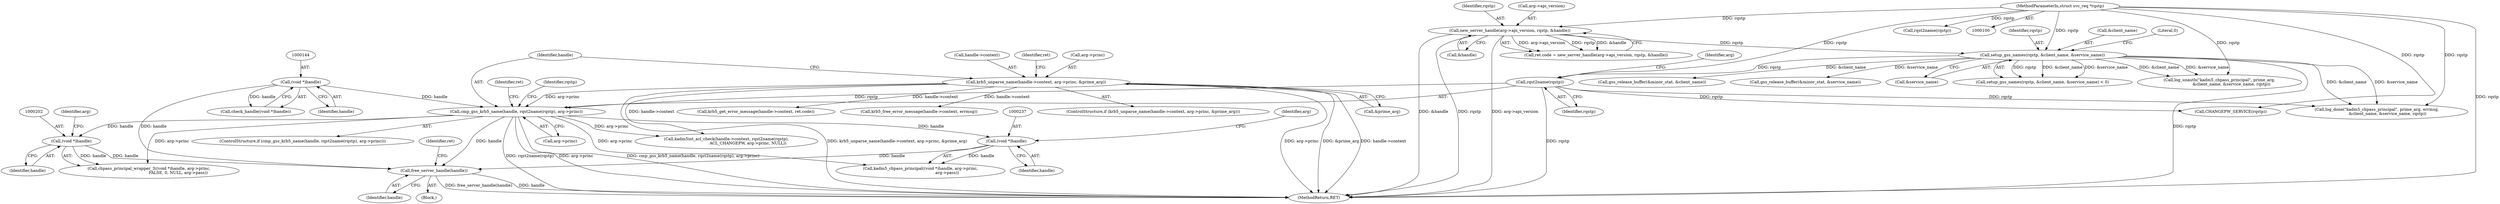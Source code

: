 digraph "0_krb5_83ed75feba32e46f736fcce0d96a0445f29b96c2_0@API" {
"1000313" [label="(Call,free_server_handle(handle))"];
"1000201" [label="(Call,(void *)handle)"];
"1000188" [label="(Call,cmp_gss_krb5_name(handle, rqst2name(rqstp), arg->princ))"];
"1000143" [label="(Call,(void *)handle)"];
"1000190" [label="(Call,rqst2name(rqstp))"];
"1000156" [label="(Call,setup_gss_names(rqstp, &client_name, &service_name))"];
"1000129" [label="(Call,new_server_handle(arg->api_version, rqstp, &handle))"];
"1000102" [label="(MethodParameterIn,struct svc_req *rqstp)"];
"1000171" [label="(Call,krb5_unparse_name(handle->context, arg->princ, &prime_arg))"];
"1000236" [label="(Call,(void *)handle)"];
"1000133" [label="(Identifier,rqstp)"];
"1000143" [label="(Call,(void *)handle)"];
"1000190" [label="(Call,rqst2name(rqstp))"];
"1000192" [label="(Call,arg->princ)"];
"1000156" [label="(Call,setup_gss_names(rqstp, &client_name, &service_name))"];
"1000275" [label="(Call,krb5_get_error_message(handle->context, ret.code))"];
"1000218" [label="(Identifier,rqstp)"];
"1000313" [label="(Call,free_server_handle(handle))"];
"1000200" [label="(Call,chpass_principal_wrapper_3((void *)handle, arg->princ,\n                                              FALSE, 0, NULL, arg->pass))"];
"1000134" [label="(Call,&handle)"];
"1000203" [label="(Identifier,handle)"];
"1000295" [label="(Call,krb5_free_error_message(handle->context, errmsg))"];
"1000314" [label="(Identifier,handle)"];
"1000155" [label="(Call,setup_gss_names(rqstp, &client_name, &service_name) < 0)"];
"1000125" [label="(Call,ret.code = new_server_handle(arg->api_version, rqstp, &handle))"];
"1000247" [label="(Call,log_unauth(\"kadm5_chpass_principal\", prime_arg,\n                   &client_name, &service_name, rqstp))"];
"1000198" [label="(Identifier,ret)"];
"1000142" [label="(Call,check_handle((void *)handle))"];
"1000191" [label="(Identifier,rqstp)"];
"1000162" [label="(Literal,0)"];
"1000187" [label="(ControlStructure,if (cmp_gss_krb5_name(handle, rqst2name(rqstp), arg->princ)))"];
"1000219" [label="(Call,kadm5int_acl_check(handle->context, rqst2name(rqstp),\n                                  ACL_CHANGEPW, arg->princ, NULL))"];
"1000145" [label="(Identifier,handle)"];
"1000171" [label="(Call,krb5_unparse_name(handle->context, arg->princ, &prime_arg))"];
"1000217" [label="(Call,CHANGEPW_SERVICE(rqstp))"];
"1000129" [label="(Call,new_server_handle(arg->api_version, rqstp, &handle))"];
"1000157" [label="(Identifier,rqstp)"];
"1000183" [label="(Identifier,ret)"];
"1000240" [label="(Identifier,arg)"];
"1000178" [label="(Call,&prime_arg)"];
"1000130" [label="(Call,arg->api_version)"];
"1000205" [label="(Identifier,arg)"];
"1000201" [label="(Call,(void *)handle)"];
"1000236" [label="(Call,(void *)handle)"];
"1000318" [label="(MethodReturn,RET)"];
"1000189" [label="(Identifier,handle)"];
"1000170" [label="(ControlStructure,if (krb5_unparse_name(handle->context, arg->princ, &prime_arg)))"];
"1000103" [label="(Block,)"];
"1000235" [label="(Call,kadm5_chpass_principal((void *)handle, arg->princ,\n                                          arg->pass))"];
"1000282" [label="(Call,log_done(\"kadm5_chpass_principal\", prime_arg, errmsg,\n                 &client_name, &service_name, rqstp))"];
"1000158" [label="(Call,&client_name)"];
"1000175" [label="(Call,arg->princ)"];
"1000102" [label="(MethodParameterIn,struct svc_req *rqstp)"];
"1000238" [label="(Identifier,handle)"];
"1000303" [label="(Call,gss_release_buffer(&minor_stat, &client_name))"];
"1000223" [label="(Call,rqst2name(rqstp))"];
"1000317" [label="(Identifier,ret)"];
"1000308" [label="(Call,gss_release_buffer(&minor_stat, &service_name))"];
"1000188" [label="(Call,cmp_gss_krb5_name(handle, rqst2name(rqstp), arg->princ))"];
"1000172" [label="(Call,handle->context)"];
"1000160" [label="(Call,&service_name)"];
"1000193" [label="(Identifier,arg)"];
"1000313" -> "1000103"  [label="AST: "];
"1000313" -> "1000314"  [label="CFG: "];
"1000314" -> "1000313"  [label="AST: "];
"1000317" -> "1000313"  [label="CFG: "];
"1000313" -> "1000318"  [label="DDG: free_server_handle(handle)"];
"1000313" -> "1000318"  [label="DDG: handle"];
"1000201" -> "1000313"  [label="DDG: handle"];
"1000143" -> "1000313"  [label="DDG: handle"];
"1000236" -> "1000313"  [label="DDG: handle"];
"1000188" -> "1000313"  [label="DDG: handle"];
"1000201" -> "1000200"  [label="AST: "];
"1000201" -> "1000203"  [label="CFG: "];
"1000202" -> "1000201"  [label="AST: "];
"1000203" -> "1000201"  [label="AST: "];
"1000205" -> "1000201"  [label="CFG: "];
"1000201" -> "1000200"  [label="DDG: handle"];
"1000188" -> "1000201"  [label="DDG: handle"];
"1000188" -> "1000187"  [label="AST: "];
"1000188" -> "1000192"  [label="CFG: "];
"1000189" -> "1000188"  [label="AST: "];
"1000190" -> "1000188"  [label="AST: "];
"1000192" -> "1000188"  [label="AST: "];
"1000198" -> "1000188"  [label="CFG: "];
"1000218" -> "1000188"  [label="CFG: "];
"1000188" -> "1000318"  [label="DDG: cmp_gss_krb5_name(handle, rqst2name(rqstp), arg->princ)"];
"1000188" -> "1000318"  [label="DDG: rqst2name(rqstp)"];
"1000188" -> "1000318"  [label="DDG: arg->princ"];
"1000143" -> "1000188"  [label="DDG: handle"];
"1000190" -> "1000188"  [label="DDG: rqstp"];
"1000171" -> "1000188"  [label="DDG: arg->princ"];
"1000188" -> "1000200"  [label="DDG: arg->princ"];
"1000188" -> "1000219"  [label="DDG: arg->princ"];
"1000188" -> "1000236"  [label="DDG: handle"];
"1000188" -> "1000235"  [label="DDG: arg->princ"];
"1000143" -> "1000142"  [label="AST: "];
"1000143" -> "1000145"  [label="CFG: "];
"1000144" -> "1000143"  [label="AST: "];
"1000145" -> "1000143"  [label="AST: "];
"1000142" -> "1000143"  [label="CFG: "];
"1000143" -> "1000142"  [label="DDG: handle"];
"1000190" -> "1000191"  [label="CFG: "];
"1000191" -> "1000190"  [label="AST: "];
"1000193" -> "1000190"  [label="CFG: "];
"1000190" -> "1000318"  [label="DDG: rqstp"];
"1000156" -> "1000190"  [label="DDG: rqstp"];
"1000102" -> "1000190"  [label="DDG: rqstp"];
"1000190" -> "1000217"  [label="DDG: rqstp"];
"1000190" -> "1000282"  [label="DDG: rqstp"];
"1000156" -> "1000155"  [label="AST: "];
"1000156" -> "1000160"  [label="CFG: "];
"1000157" -> "1000156"  [label="AST: "];
"1000158" -> "1000156"  [label="AST: "];
"1000160" -> "1000156"  [label="AST: "];
"1000162" -> "1000156"  [label="CFG: "];
"1000156" -> "1000318"  [label="DDG: rqstp"];
"1000156" -> "1000155"  [label="DDG: rqstp"];
"1000156" -> "1000155"  [label="DDG: &client_name"];
"1000156" -> "1000155"  [label="DDG: &service_name"];
"1000129" -> "1000156"  [label="DDG: rqstp"];
"1000102" -> "1000156"  [label="DDG: rqstp"];
"1000156" -> "1000247"  [label="DDG: &client_name"];
"1000156" -> "1000247"  [label="DDG: &service_name"];
"1000156" -> "1000282"  [label="DDG: &client_name"];
"1000156" -> "1000282"  [label="DDG: &service_name"];
"1000156" -> "1000303"  [label="DDG: &client_name"];
"1000156" -> "1000308"  [label="DDG: &service_name"];
"1000129" -> "1000125"  [label="AST: "];
"1000129" -> "1000134"  [label="CFG: "];
"1000130" -> "1000129"  [label="AST: "];
"1000133" -> "1000129"  [label="AST: "];
"1000134" -> "1000129"  [label="AST: "];
"1000125" -> "1000129"  [label="CFG: "];
"1000129" -> "1000318"  [label="DDG: arg->api_version"];
"1000129" -> "1000318"  [label="DDG: &handle"];
"1000129" -> "1000318"  [label="DDG: rqstp"];
"1000129" -> "1000125"  [label="DDG: arg->api_version"];
"1000129" -> "1000125"  [label="DDG: rqstp"];
"1000129" -> "1000125"  [label="DDG: &handle"];
"1000102" -> "1000129"  [label="DDG: rqstp"];
"1000102" -> "1000100"  [label="AST: "];
"1000102" -> "1000318"  [label="DDG: rqstp"];
"1000102" -> "1000217"  [label="DDG: rqstp"];
"1000102" -> "1000223"  [label="DDG: rqstp"];
"1000102" -> "1000247"  [label="DDG: rqstp"];
"1000102" -> "1000282"  [label="DDG: rqstp"];
"1000171" -> "1000170"  [label="AST: "];
"1000171" -> "1000178"  [label="CFG: "];
"1000172" -> "1000171"  [label="AST: "];
"1000175" -> "1000171"  [label="AST: "];
"1000178" -> "1000171"  [label="AST: "];
"1000183" -> "1000171"  [label="CFG: "];
"1000189" -> "1000171"  [label="CFG: "];
"1000171" -> "1000318"  [label="DDG: &prime_arg"];
"1000171" -> "1000318"  [label="DDG: handle->context"];
"1000171" -> "1000318"  [label="DDG: krb5_unparse_name(handle->context, arg->princ, &prime_arg)"];
"1000171" -> "1000318"  [label="DDG: arg->princ"];
"1000171" -> "1000219"  [label="DDG: handle->context"];
"1000171" -> "1000275"  [label="DDG: handle->context"];
"1000171" -> "1000295"  [label="DDG: handle->context"];
"1000236" -> "1000235"  [label="AST: "];
"1000236" -> "1000238"  [label="CFG: "];
"1000237" -> "1000236"  [label="AST: "];
"1000238" -> "1000236"  [label="AST: "];
"1000240" -> "1000236"  [label="CFG: "];
"1000236" -> "1000235"  [label="DDG: handle"];
}
